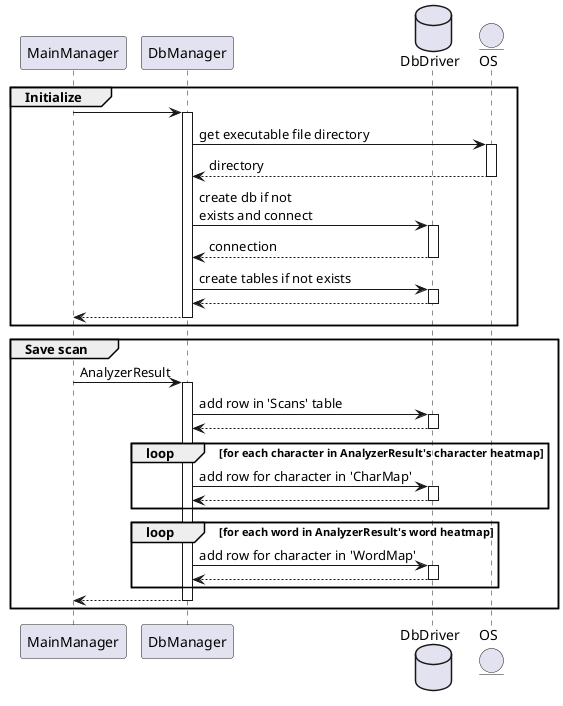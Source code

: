 @startuml
'https://plantuml.com/sequence-diagram

autoactivate on


participant MainManager
participant DbManager
database DbDriver
entity OS

group Initialize

MainManager -> DbManager
DbManager -> OS: get executable file directory
return directory

DbManager -> DbDriver: create db if not\nexists and connect
return connection

DbManager -> DbDriver: create tables if not exists
return

return
end

group Save scan

MainManager -> DbManager: AnalyzerResult
DbManager -> DbDriver: add row in 'Scans' table
return

loop for each character in AnalyzerResult's character heatmap
DbManager -> DbDriver: add row for character in 'CharMap'
return
end

loop for each word in AnalyzerResult's word heatmap
DbManager -> DbDriver: add row for character in 'WordMap'
return
end

return
end

@enduml